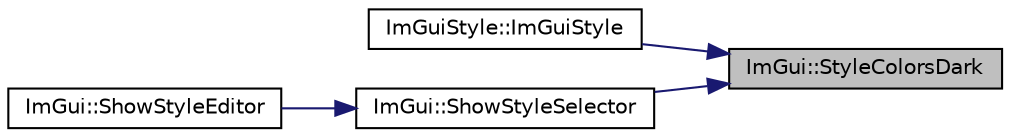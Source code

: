 digraph "ImGui::StyleColorsDark"
{
 // LATEX_PDF_SIZE
  edge [fontname="Helvetica",fontsize="10",labelfontname="Helvetica",labelfontsize="10"];
  node [fontname="Helvetica",fontsize="10",shape=record];
  rankdir="RL";
  Node1 [label="ImGui::StyleColorsDark",height=0.2,width=0.4,color="black", fillcolor="grey75", style="filled", fontcolor="black",tooltip=" "];
  Node1 -> Node2 [dir="back",color="midnightblue",fontsize="10",style="solid"];
  Node2 [label="ImGuiStyle::ImGuiStyle",height=0.2,width=0.4,color="black", fillcolor="white", style="filled",URL="$struct_im_gui_style.html#ab0a3ffb3aeec3e6b09b9bde812b28369",tooltip=" "];
  Node1 -> Node3 [dir="back",color="midnightblue",fontsize="10",style="solid"];
  Node3 [label="ImGui::ShowStyleSelector",height=0.2,width=0.4,color="black", fillcolor="white", style="filled",URL="$namespace_im_gui.html#a83f4e863c102b0a05e0e3308b371b394",tooltip=" "];
  Node3 -> Node4 [dir="back",color="midnightblue",fontsize="10",style="solid"];
  Node4 [label="ImGui::ShowStyleEditor",height=0.2,width=0.4,color="black", fillcolor="white", style="filled",URL="$namespace_im_gui.html#ab2eb3dec78d054fe3feab1c091ec5de5",tooltip=" "];
}
